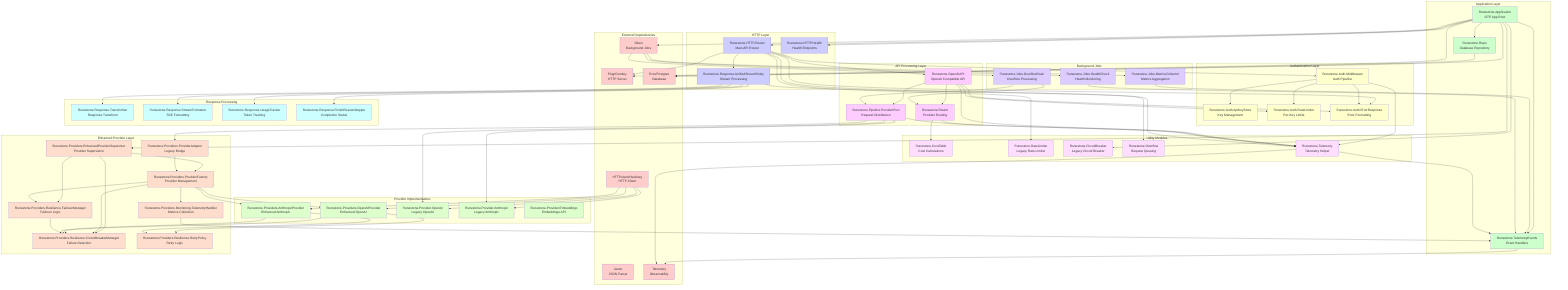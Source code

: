 graph TB
    %% External Dependencies
    subgraph External["External Dependencies"]
        Plug[Plug/Cowboy<br/>HTTP Server]
        Ecto[Ecto/Postgrex<br/>Database]
        Oban[Oban<br/>Background Jobs]
        HTTPoison[HTTPoison/Hackney<br/>HTTP Client]
        Jason[Jason<br/>JSON Parser]
        Telemetry[Telemetry<br/>Observability]
    end

    %% Application Layer
    subgraph App["Application Layer"]
        Application[Runestone.Application<br/>OTP App Root]
        Repo[Runestone.Repo<br/>Database Repository]
        TelemetryEvents[Runestone.TelemetryEvents<br/>Event Handlers]
    end

    %% HTTP Layer
    subgraph HTTP["HTTP Layer"]
        Router[Runestone.HTTP.Router<br/>Main API Router]
        Health[Runestone.HTTP.Health<br/>Health Endpoints]
        StreamRelay[Runestone.Response.UnifiedStreamRelay<br/>Stream Processing]
    end

    %% Authentication Layer
    subgraph Auth["Authentication Layer"]
        Middleware[Runestone.Auth.Middleware<br/>Auth Pipeline]
        ApiKeyStore[Runestone.Auth.ApiKeyStore<br/>Key Management]
        AuthRateLimiter[Runestone.Auth.RateLimiter<br/>Per-Key Limits]
        ErrorResponse[Runestone.Auth.ErrorResponse<br/>Error Formatting]
    end

    %% API Layer
    subgraph API["API Processing Layer"]
        OpenAIAPI[Runestone.OpenAIAPI<br/>OpenAI Compatible API]
        RouterLogic[Runestone.Router<br/>Provider Routing]
        ProviderPool[Runestone.Pipeline.ProviderPool<br/>Request Distribution]
    end

    %% Response Processing
    subgraph Response["Response Processing"]
        Transformer[Runestone.Response.Transformer<br/>Response Transform]
        StreamFormatter[Runestone.Response.StreamFormatter<br/>SSE Formatting]
        UsageTracker[Runestone.Response.UsageTracker<br/>Token Tracking]
        FinishReasonMapper[Runestone.Response.FinishReasonMapper<br/>Completion Status]
    end

    %% Enhanced Provider Layer
    subgraph Enhanced["Enhanced Provider Layer"]
        ProviderSupervisor[Runestone.Providers.EnhancedProviderSupervisor<br/>Provider Supervision]
        ProviderFactory[Runestone.Providers.ProviderFactory<br/>Provider Management]
        ProviderAdapter[Runestone.Providers.ProviderAdapter<br/>Legacy Bridge]
        CircuitBreakerManager[Runestone.Providers.Resilience.CircuitBreakerManager<br/>Failure Detection]
        FailoverManager[Runestone.Providers.Resilience.FailoverManager<br/>Failover Logic]
        RetryPolicy[Runestone.Providers.Resilience.RetryPolicy<br/>Retry Logic]
        TelemetryHandler[Runestone.Providers.Monitoring.TelemetryHandler<br/>Metrics Collection]
    end

    %% Provider Implementations
    subgraph Providers["Provider Implementations"]
        OpenAIProvider[Runestone.Providers.OpenAIProvider<br/>Enhanced OpenAI]
        AnthropicProvider[Runestone.Providers.AnthropicProvider<br/>Enhanced Anthropic]
        LegacyOpenAI[Runestone.Provider.OpenAI<br/>Legacy OpenAI]
        LegacyAnthropic[Runestone.Provider.Anthropic<br/>Legacy Anthropic]
        Embeddings[Runestone.Provider.Embeddings<br/>Embeddings API]
    end

    %% Background Jobs
    subgraph Jobs["Background Jobs"]
        MetricsCollector[Runestone.Jobs.MetricsCollector<br/>Metrics Aggregation]
        HealthCheck[Runestone.Jobs.HealthCheck<br/>Health Monitoring]
        OverflowDrain[Runestone.Jobs.OverflowDrain<br/>Overflow Processing]
    end

    %% Utility Modules
    subgraph Utils["Utility Modules"]
        CostTable[Runestone.CostTable<br/>Cost Calculations]
        RateLimiter[Runestone.RateLimiter<br/>Legacy Rate Limiter]
        CircuitBreaker[Runestone.CircuitBreaker<br/>Legacy Circuit Breaker]
        Overflow[Runestone.Overflow<br/>Request Queuing]
        TelemetryUtil[Runestone.Telemetry<br/>Telemetry Helper]
    end

    %% External Dependencies Connections
    Application --> Plug
    Application --> Ecto
    Application --> Oban
    Repo --> Ecto
    Router --> Plug
    HTTPoison --> LegacyOpenAI
    HTTPoison --> LegacyAnthropic
    HTTPoison --> OpenAIProvider
    HTTPoison --> AnthropicProvider
    TelemetryEvents --> Telemetry
    TelemetryUtil --> Telemetry

    %% Application Layer Connections
    Application --> Repo
    Application --> TelemetryEvents
    Application --> ProviderSupervisor
    Application --> Router
    Application --> Health

    %% HTTP Layer Connections
    Router --> Middleware
    Router --> OpenAIAPI
    Router --> StreamRelay
    Router --> ErrorResponse

    %% Authentication Flow
    Middleware --> ApiKeyStore
    Middleware --> AuthRateLimiter
    Middleware --> ErrorResponse
    Middleware --> TelemetryUtil

    %% API Processing Flow
    OpenAIAPI --> RouterLogic
    OpenAIAPI --> ProviderPool
    OpenAIAPI --> AuthRateLimiter
    OpenAIAPI --> ErrorResponse
    OpenAIAPI --> TelemetryUtil
    RouterLogic --> CostTable
    RouterLogic --> TelemetryUtil

    %% Provider Pool Flow
    ProviderPool --> ProviderAdapter
    ProviderPool --> LegacyOpenAI
    ProviderPool --> LegacyAnthropic
    ProviderPool --> TelemetryUtil

    %% Enhanced Provider Architecture
    ProviderSupervisor --> ProviderFactory
    ProviderSupervisor --> CircuitBreakerManager
    ProviderSupervisor --> FailoverManager
    ProviderFactory --> OpenAIProvider
    ProviderFactory --> AnthropicProvider
    ProviderFactory --> TelemetryHandler
    ProviderFactory --> CircuitBreakerManager
    ProviderFactory --> FailoverManager
    ProviderAdapter --> ProviderFactory

    %% Provider Resilience
    OpenAIProvider --> RetryPolicy
    OpenAIProvider --> CircuitBreakerManager
    AnthropicProvider --> RetryPolicy
    AnthropicProvider --> CircuitBreakerManager
    FailoverManager --> CircuitBreakerManager

    %% Response Processing Flow
    StreamRelay --> Transformer
    StreamRelay --> StreamFormatter
    StreamRelay --> UsageTracker
    StreamRelay --> FinishReasonMapper
    StreamRelay --> TelemetryUtil

    %% Background Jobs
    Oban --> MetricsCollector
    Oban --> HealthCheck
    Oban --> OverflowDrain
    MetricsCollector --> TelemetryEvents
    HealthCheck --> TelemetryEvents
    OverflowDrain --> RouterLogic
    OverflowDrain --> ProviderPool

    %% Legacy Components
    Router --> RateLimiter
    Application --> CircuitBreaker
    Router --> Overflow

    %% Telemetry Flow
    TelemetryHandler --> TelemetryEvents
    TelemetryUtil --> TelemetryEvents

    %% Styling
    classDef external fill:#ffcccc
    classDef app fill:#ccffcc
    classDef http fill:#ccccff
    classDef auth fill:#ffffcc
    classDef api fill:#ffccff
    classDef response fill:#ccffff
    classDef enhanced fill:#ffddcc
    classDef providers fill:#ddffcc
    classDef jobs fill:#ddccff
    classDef utils fill:#ffddff

    class Plug,Ecto,Oban,HTTPoison,Jason,Telemetry external
    class Application,Repo,TelemetryEvents app
    class Router,Health,StreamRelay http
    class Middleware,ApiKeyStore,AuthRateLimiter,ErrorResponse auth
    class OpenAIAPI,RouterLogic,ProviderPool api
    class Transformer,StreamFormatter,UsageTracker,FinishReasonMapper response
    class ProviderSupervisor,ProviderFactory,ProviderAdapter,CircuitBreakerManager,FailoverManager,RetryPolicy,TelemetryHandler enhanced
    class OpenAIProvider,AnthropicProvider,LegacyOpenAI,LegacyAnthropic,Embeddings providers
    class MetricsCollector,HealthCheck,OverflowDrain jobs
    class CostTable,RateLimiter,CircuitBreaker,Overflow,TelemetryUtil utils